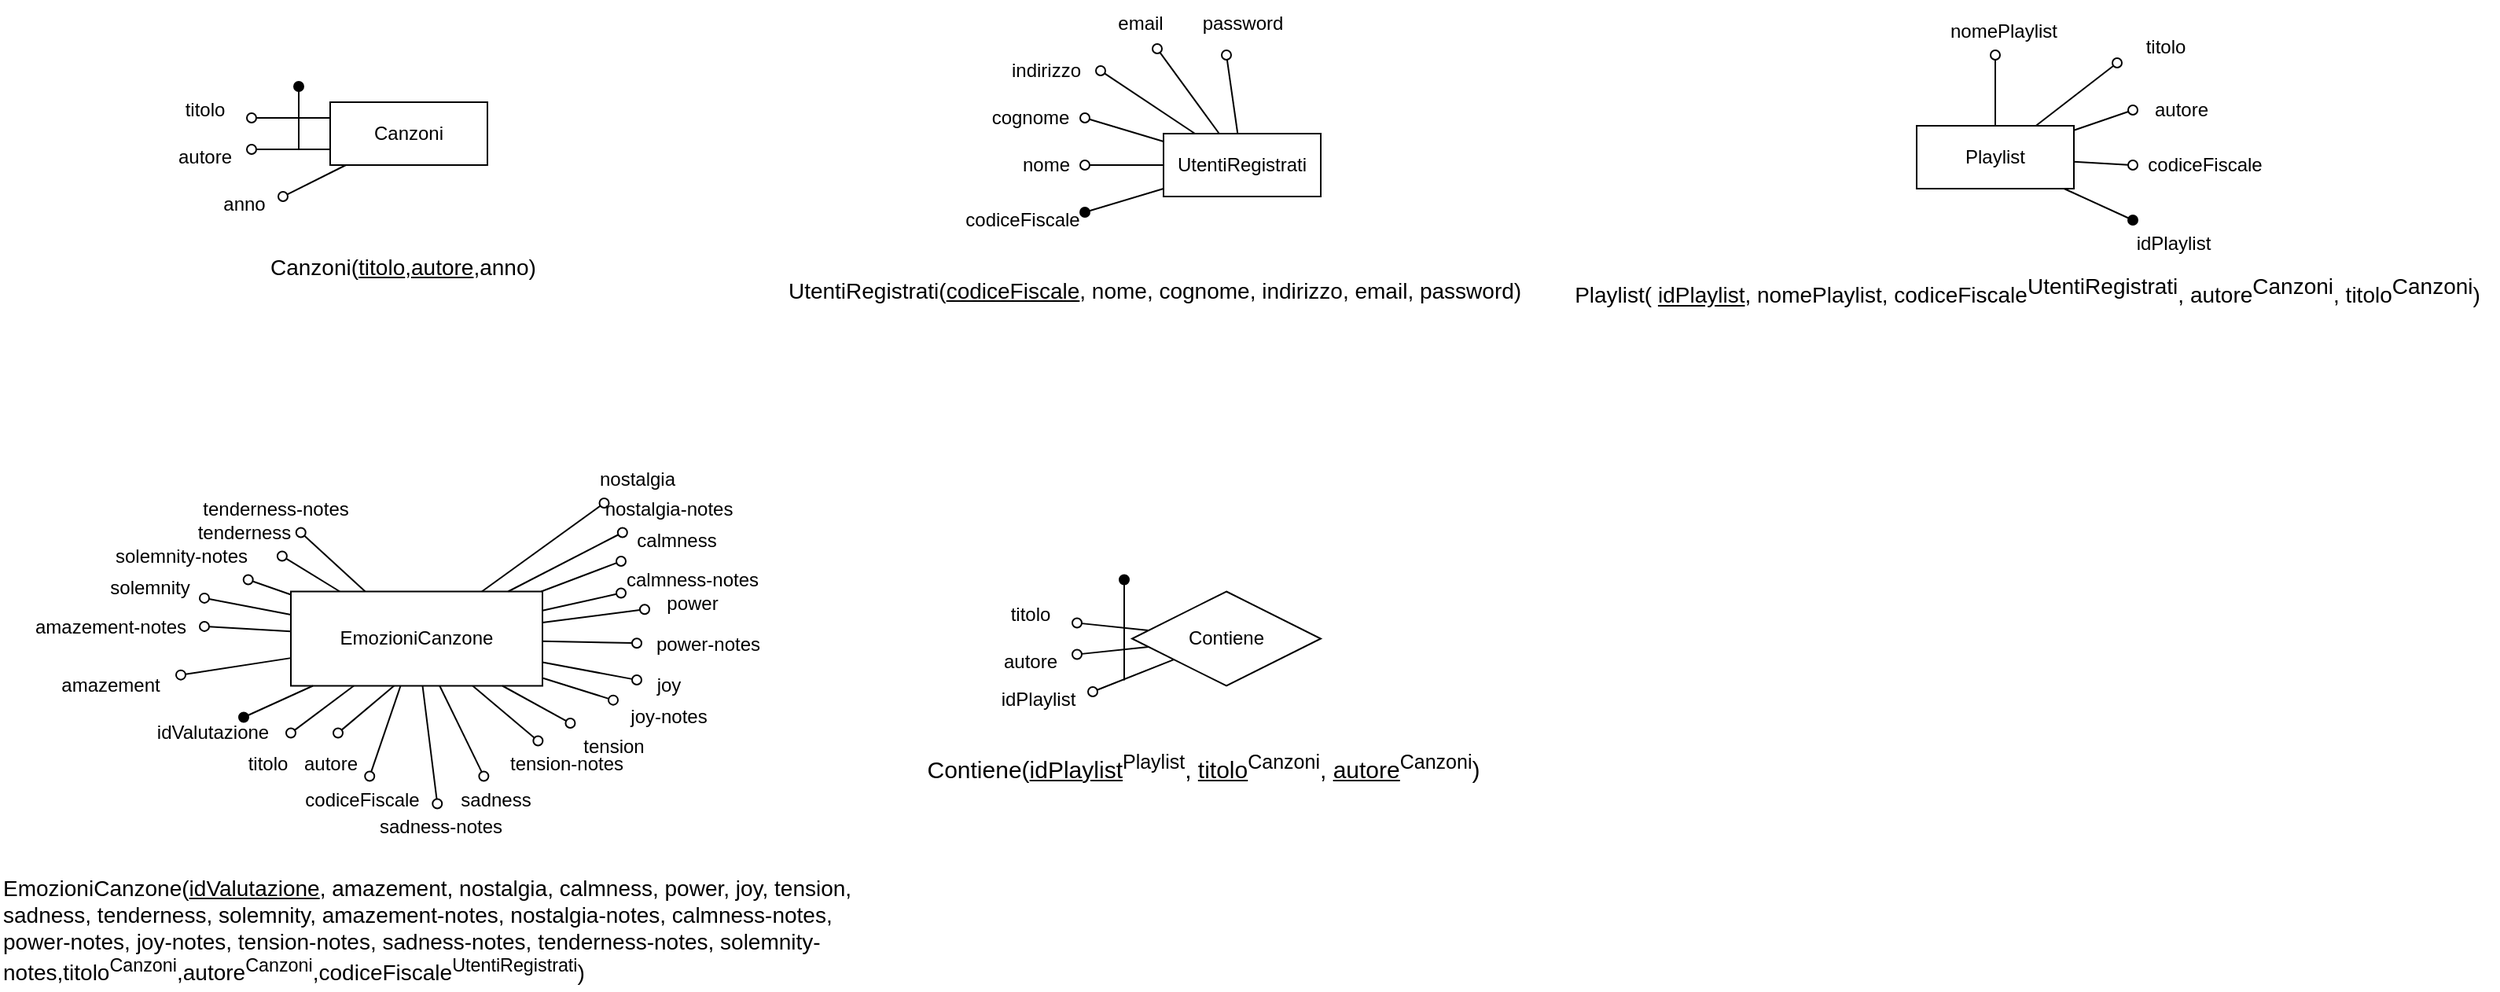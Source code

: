 <mxfile version="21.2.9" type="device">
  <diagram id="R2lEEEUBdFMjLlhIrx00" name="Page-1">
    <mxGraphModel dx="2607" dy="1447" grid="1" gridSize="10" guides="1" tooltips="1" connect="1" arrows="1" fold="1" page="1" pageScale="1" pageWidth="1654" pageHeight="1169" math="0" shadow="0" extFonts="Permanent Marker^https://fonts.googleapis.com/css?family=Permanent+Marker">
      <root>
        <mxCell id="0" />
        <mxCell id="1" parent="0" />
        <mxCell id="X9WCBh2QZouLG1bWIAwy-38" value="UtentiRegistrati" style="whiteSpace=wrap;html=1;align=center;" parent="1" vertex="1">
          <mxGeometry x="780" y="354" width="100" height="40" as="geometry" />
        </mxCell>
        <mxCell id="X9WCBh2QZouLG1bWIAwy-39" value="Playlist" style="whiteSpace=wrap;html=1;align=center;" parent="1" vertex="1">
          <mxGeometry x="1259" y="349" width="100" height="40" as="geometry" />
        </mxCell>
        <mxCell id="X9WCBh2QZouLG1bWIAwy-41" value="Canzoni" style="whiteSpace=wrap;html=1;align=center;" parent="1" vertex="1">
          <mxGeometry x="250" y="334" width="100" height="40" as="geometry" />
        </mxCell>
        <mxCell id="X9WCBh2QZouLG1bWIAwy-42" value="EmozioniCanzone" style="whiteSpace=wrap;html=1;align=center;" parent="1" vertex="1">
          <mxGeometry x="225" y="645.25" width="160" height="60" as="geometry" />
        </mxCell>
        <mxCell id="X9WCBh2QZouLG1bWIAwy-43" value="" style="endArrow=none;html=1;rounded=0;startArrow=oval;startFill=1;" parent="1" target="X9WCBh2QZouLG1bWIAwy-38" edge="1">
          <mxGeometry relative="1" as="geometry">
            <mxPoint x="730" y="404" as="sourcePoint" />
            <mxPoint x="800" y="394" as="targetPoint" />
          </mxGeometry>
        </mxCell>
        <mxCell id="X9WCBh2QZouLG1bWIAwy-44" value="" style="endArrow=none;html=1;rounded=0;startArrow=oval;startFill=0;" parent="1" target="X9WCBh2QZouLG1bWIAwy-38" edge="1">
          <mxGeometry relative="1" as="geometry">
            <mxPoint x="730" y="374" as="sourcePoint" />
            <mxPoint x="750" y="354" as="targetPoint" />
          </mxGeometry>
        </mxCell>
        <mxCell id="X9WCBh2QZouLG1bWIAwy-49" value="" style="endArrow=none;html=1;rounded=0;startArrow=oval;startFill=0;" parent="1" target="X9WCBh2QZouLG1bWIAwy-38" edge="1">
          <mxGeometry relative="1" as="geometry">
            <mxPoint x="730" y="344" as="sourcePoint" />
            <mxPoint x="770" y="334" as="targetPoint" />
          </mxGeometry>
        </mxCell>
        <mxCell id="X9WCBh2QZouLG1bWIAwy-50" value="" style="endArrow=none;html=1;rounded=0;startArrow=oval;startFill=0;" parent="1" target="X9WCBh2QZouLG1bWIAwy-38" edge="1">
          <mxGeometry relative="1" as="geometry">
            <mxPoint x="740" y="314" as="sourcePoint" />
            <mxPoint x="790" y="304" as="targetPoint" />
          </mxGeometry>
        </mxCell>
        <mxCell id="X9WCBh2QZouLG1bWIAwy-51" value="" style="endArrow=none;html=1;rounded=0;startArrow=oval;startFill=0;exitX=0.72;exitY=1.033;exitDx=0;exitDy=0;exitPerimeter=0;" parent="1" source="X9WCBh2QZouLG1bWIAwy-58" target="X9WCBh2QZouLG1bWIAwy-38" edge="1">
          <mxGeometry relative="1" as="geometry">
            <mxPoint x="780" y="304" as="sourcePoint" />
            <mxPoint x="840" y="294" as="targetPoint" />
          </mxGeometry>
        </mxCell>
        <mxCell id="X9WCBh2QZouLG1bWIAwy-52" value="" style="endArrow=none;html=1;rounded=0;startArrow=oval;startFill=0;" parent="1" target="X9WCBh2QZouLG1bWIAwy-38" edge="1">
          <mxGeometry relative="1" as="geometry">
            <mxPoint x="820" y="304" as="sourcePoint" />
            <mxPoint x="880" y="284" as="targetPoint" />
          </mxGeometry>
        </mxCell>
        <mxCell id="X9WCBh2QZouLG1bWIAwy-54" value="codiceFiscale" style="text;html=1;align=center;verticalAlign=middle;resizable=0;points=[];autosize=1;strokeColor=none;fillColor=none;" parent="1" vertex="1">
          <mxGeometry x="640" y="394" width="100" height="30" as="geometry" />
        </mxCell>
        <mxCell id="X9WCBh2QZouLG1bWIAwy-55" value="nome" style="text;html=1;align=center;verticalAlign=middle;resizable=0;points=[];autosize=1;strokeColor=none;fillColor=none;" parent="1" vertex="1">
          <mxGeometry x="680" y="359" width="50" height="30" as="geometry" />
        </mxCell>
        <mxCell id="X9WCBh2QZouLG1bWIAwy-56" value="cognome" style="text;html=1;align=center;verticalAlign=middle;resizable=0;points=[];autosize=1;strokeColor=none;fillColor=none;" parent="1" vertex="1">
          <mxGeometry x="660" y="329" width="70" height="30" as="geometry" />
        </mxCell>
        <mxCell id="X9WCBh2QZouLG1bWIAwy-57" value="indirizzo" style="text;html=1;align=center;verticalAlign=middle;resizable=0;points=[];autosize=1;strokeColor=none;fillColor=none;" parent="1" vertex="1">
          <mxGeometry x="670" y="299" width="70" height="30" as="geometry" />
        </mxCell>
        <mxCell id="X9WCBh2QZouLG1bWIAwy-58" value="email" style="text;html=1;align=center;verticalAlign=middle;resizable=0;points=[];autosize=1;strokeColor=none;fillColor=none;" parent="1" vertex="1">
          <mxGeometry x="740" y="269" width="50" height="30" as="geometry" />
        </mxCell>
        <mxCell id="X9WCBh2QZouLG1bWIAwy-59" value="password" style="text;html=1;align=center;verticalAlign=middle;resizable=0;points=[];autosize=1;strokeColor=none;fillColor=none;" parent="1" vertex="1">
          <mxGeometry x="795" y="269" width="70" height="30" as="geometry" />
        </mxCell>
        <mxCell id="X9WCBh2QZouLG1bWIAwy-60" value="" style="endArrow=none;html=1;rounded=0;startArrow=oval;startFill=1;" parent="1" target="X9WCBh2QZouLG1bWIAwy-39" edge="1">
          <mxGeometry relative="1" as="geometry">
            <mxPoint x="1396.5" y="409" as="sourcePoint" />
            <mxPoint x="1236.5" y="409" as="targetPoint" />
          </mxGeometry>
        </mxCell>
        <mxCell id="X9WCBh2QZouLG1bWIAwy-61" value="idPlaylist" style="text;html=1;align=center;verticalAlign=middle;resizable=0;points=[];autosize=1;strokeColor=none;fillColor=none;" parent="1" vertex="1">
          <mxGeometry x="1386.5" y="409" width="70" height="30" as="geometry" />
        </mxCell>
        <mxCell id="X9WCBh2QZouLG1bWIAwy-63" value="" style="endArrow=none;html=1;rounded=0;startArrow=oval;startFill=0;entryX=0;entryY=0.25;entryDx=0;entryDy=0;" parent="1" target="X9WCBh2QZouLG1bWIAwy-41" edge="1">
          <mxGeometry relative="1" as="geometry">
            <mxPoint x="200" y="344" as="sourcePoint" />
            <mxPoint x="230" y="384" as="targetPoint" />
          </mxGeometry>
        </mxCell>
        <mxCell id="X9WCBh2QZouLG1bWIAwy-64" value="" style="endArrow=none;html=1;rounded=0;startArrow=oval;startFill=0;entryX=0;entryY=0.75;entryDx=0;entryDy=0;" parent="1" target="X9WCBh2QZouLG1bWIAwy-41" edge="1">
          <mxGeometry relative="1" as="geometry">
            <mxPoint x="200" y="364" as="sourcePoint" />
            <mxPoint x="290" y="419" as="targetPoint" />
          </mxGeometry>
        </mxCell>
        <mxCell id="X9WCBh2QZouLG1bWIAwy-65" value="" style="endArrow=none;html=1;rounded=0;startArrow=oval;startFill=0;" parent="1" target="X9WCBh2QZouLG1bWIAwy-41" edge="1">
          <mxGeometry relative="1" as="geometry">
            <mxPoint x="220" y="394" as="sourcePoint" />
            <mxPoint x="300" y="424" as="targetPoint" />
          </mxGeometry>
        </mxCell>
        <mxCell id="X9WCBh2QZouLG1bWIAwy-67" value="titolo" style="text;html=1;align=center;verticalAlign=middle;resizable=0;points=[];autosize=1;strokeColor=none;fillColor=none;" parent="1" vertex="1">
          <mxGeometry x="145" y="324" width="50" height="30" as="geometry" />
        </mxCell>
        <mxCell id="X9WCBh2QZouLG1bWIAwy-68" value="autore" style="text;html=1;align=center;verticalAlign=middle;resizable=0;points=[];autosize=1;strokeColor=none;fillColor=none;" parent="1" vertex="1">
          <mxGeometry x="140" y="354" width="60" height="30" as="geometry" />
        </mxCell>
        <mxCell id="X9WCBh2QZouLG1bWIAwy-70" value="" style="endArrow=none;html=1;rounded=0;startArrow=oval;startFill=1;" parent="1" edge="1">
          <mxGeometry relative="1" as="geometry">
            <mxPoint x="230" y="324" as="sourcePoint" />
            <mxPoint x="230" y="364" as="targetPoint" />
          </mxGeometry>
        </mxCell>
        <mxCell id="X9WCBh2QZouLG1bWIAwy-71" value="anno" style="text;html=1;align=center;verticalAlign=middle;resizable=0;points=[];autosize=1;strokeColor=none;fillColor=none;" parent="1" vertex="1">
          <mxGeometry x="170" y="384" width="50" height="30" as="geometry" />
        </mxCell>
        <mxCell id="X9WCBh2QZouLG1bWIAwy-72" value="" style="endArrow=none;html=1;rounded=0;startArrow=oval;startFill=0;" parent="1" target="X9WCBh2QZouLG1bWIAwy-39" edge="1">
          <mxGeometry relative="1" as="geometry">
            <mxPoint x="1396.5" y="374" as="sourcePoint" />
            <mxPoint x="1486.5" y="359" as="targetPoint" />
          </mxGeometry>
        </mxCell>
        <mxCell id="X9WCBh2QZouLG1bWIAwy-73" value="codiceFiscale" style="text;html=1;align=center;verticalAlign=middle;resizable=0;points=[];autosize=1;strokeColor=none;fillColor=none;" parent="1" vertex="1">
          <mxGeometry x="1391.5" y="359" width="100" height="30" as="geometry" />
        </mxCell>
        <mxCell id="X9WCBh2QZouLG1bWIAwy-74" value="" style="endArrow=none;html=1;rounded=0;startArrow=oval;startFill=0;" parent="1" target="X9WCBh2QZouLG1bWIAwy-39" edge="1">
          <mxGeometry relative="1" as="geometry">
            <mxPoint x="1396.5" y="339" as="sourcePoint" />
            <mxPoint x="1366.5" y="343.5" as="targetPoint" />
          </mxGeometry>
        </mxCell>
        <mxCell id="X9WCBh2QZouLG1bWIAwy-75" value="" style="endArrow=none;html=1;rounded=0;startArrow=oval;startFill=0;" parent="1" target="X9WCBh2QZouLG1bWIAwy-39" edge="1">
          <mxGeometry relative="1" as="geometry">
            <mxPoint x="1386.5" y="309" as="sourcePoint" />
            <mxPoint x="1316.5" y="328.999" as="targetPoint" />
          </mxGeometry>
        </mxCell>
        <mxCell id="X9WCBh2QZouLG1bWIAwy-76" value="titolo" style="text;html=1;align=center;verticalAlign=middle;resizable=0;points=[];autosize=1;strokeColor=none;fillColor=none;" parent="1" vertex="1">
          <mxGeometry x="1391.5" y="284" width="50" height="30" as="geometry" />
        </mxCell>
        <mxCell id="X9WCBh2QZouLG1bWIAwy-77" value="autore" style="text;html=1;align=center;verticalAlign=middle;resizable=0;points=[];autosize=1;strokeColor=none;fillColor=none;" parent="1" vertex="1">
          <mxGeometry x="1396.5" y="324" width="60" height="30" as="geometry" />
        </mxCell>
        <mxCell id="X9WCBh2QZouLG1bWIAwy-78" value="" style="endArrow=none;html=1;rounded=0;startArrow=oval;startFill=1;" parent="1" target="X9WCBh2QZouLG1bWIAwy-42" edge="1">
          <mxGeometry relative="1" as="geometry">
            <mxPoint x="195" y="725.25" as="sourcePoint" />
            <mxPoint x="215" y="722.75" as="targetPoint" />
          </mxGeometry>
        </mxCell>
        <mxCell id="X9WCBh2QZouLG1bWIAwy-79" value="idValutazione" style="text;html=1;align=center;verticalAlign=middle;resizable=0;points=[];autosize=1;strokeColor=none;fillColor=none;" parent="1" vertex="1">
          <mxGeometry x="130" y="720.25" width="90" height="30" as="geometry" />
        </mxCell>
        <mxCell id="X9WCBh2QZouLG1bWIAwy-80" value="" style="endArrow=none;html=1;rounded=0;startArrow=oval;startFill=0;entryX=0.25;entryY=1;entryDx=0;entryDy=0;" parent="1" target="X9WCBh2QZouLG1bWIAwy-42" edge="1">
          <mxGeometry relative="1" as="geometry">
            <mxPoint x="225" y="735.25" as="sourcePoint" />
            <mxPoint x="285" y="750.25" as="targetPoint" />
          </mxGeometry>
        </mxCell>
        <mxCell id="X9WCBh2QZouLG1bWIAwy-81" value="titolo" style="text;html=1;align=center;verticalAlign=middle;resizable=0;points=[];autosize=1;strokeColor=none;fillColor=none;" parent="1" vertex="1">
          <mxGeometry x="185" y="740.25" width="50" height="30" as="geometry" />
        </mxCell>
        <mxCell id="X9WCBh2QZouLG1bWIAwy-82" value="" style="endArrow=none;html=1;rounded=0;startArrow=oval;startFill=0;entryX=0.41;entryY=1;entryDx=0;entryDy=0;entryPerimeter=0;" parent="1" target="X9WCBh2QZouLG1bWIAwy-42" edge="1">
          <mxGeometry relative="1" as="geometry">
            <mxPoint x="255" y="735.25" as="sourcePoint" />
            <mxPoint x="345" y="745.25" as="targetPoint" />
          </mxGeometry>
        </mxCell>
        <mxCell id="X9WCBh2QZouLG1bWIAwy-83" value="autore" style="text;html=1;align=center;verticalAlign=middle;resizable=0;points=[];autosize=1;strokeColor=none;fillColor=none;" parent="1" vertex="1">
          <mxGeometry x="220" y="740.25" width="60" height="30" as="geometry" />
        </mxCell>
        <mxCell id="X9WCBh2QZouLG1bWIAwy-85" value="" style="endArrow=none;html=1;rounded=0;startArrow=oval;startFill=0;" parent="1" source="X9WCBh2QZouLG1bWIAwy-104" target="X9WCBh2QZouLG1bWIAwy-42" edge="1">
          <mxGeometry relative="1" as="geometry">
            <mxPoint x="160" y="627.75" as="sourcePoint" />
            <mxPoint x="235" y="515.25" as="targetPoint" />
          </mxGeometry>
        </mxCell>
        <mxCell id="X9WCBh2QZouLG1bWIAwy-86" value="" style="endArrow=none;html=1;rounded=0;startArrow=oval;startFill=0;" parent="1" source="X9WCBh2QZouLG1bWIAwy-115" target="X9WCBh2QZouLG1bWIAwy-42" edge="1">
          <mxGeometry relative="1" as="geometry">
            <mxPoint x="460" y="637.75" as="sourcePoint" />
            <mxPoint x="485" y="595.25" as="targetPoint" />
          </mxGeometry>
        </mxCell>
        <mxCell id="X9WCBh2QZouLG1bWIAwy-87" value="" style="endArrow=none;html=1;rounded=0;startArrow=oval;startFill=0;" parent="1" source="X9WCBh2QZouLG1bWIAwy-116" target="X9WCBh2QZouLG1bWIAwy-42" edge="1">
          <mxGeometry relative="1" as="geometry">
            <mxPoint x="450" y="667.75" as="sourcePoint" />
            <mxPoint x="460" y="605.25" as="targetPoint" />
          </mxGeometry>
        </mxCell>
        <mxCell id="X9WCBh2QZouLG1bWIAwy-88" value="" style="endArrow=none;html=1;rounded=0;startArrow=oval;startFill=0;" parent="1" target="X9WCBh2QZouLG1bWIAwy-42" edge="1">
          <mxGeometry relative="1" as="geometry">
            <mxPoint x="435" y="646.264" as="sourcePoint" />
            <mxPoint x="430" y="565.25" as="targetPoint" />
          </mxGeometry>
        </mxCell>
        <mxCell id="X9WCBh2QZouLG1bWIAwy-89" value="" style="endArrow=none;html=1;rounded=0;startArrow=oval;startFill=0;" parent="1" source="X9WCBh2QZouLG1bWIAwy-114" target="X9WCBh2QZouLG1bWIAwy-42" edge="1">
          <mxGeometry relative="1" as="geometry">
            <mxPoint x="450" y="617.75" as="sourcePoint" />
            <mxPoint x="440" y="615.25" as="targetPoint" />
          </mxGeometry>
        </mxCell>
        <mxCell id="X9WCBh2QZouLG1bWIAwy-90" value="" style="endArrow=none;html=1;rounded=0;startArrow=oval;startFill=0;" parent="1" source="X9WCBh2QZouLG1bWIAwy-112" target="X9WCBh2QZouLG1bWIAwy-42" edge="1">
          <mxGeometry relative="1" as="geometry">
            <mxPoint x="430" y="577.75" as="sourcePoint" />
            <mxPoint x="400" y="565.25" as="targetPoint" />
          </mxGeometry>
        </mxCell>
        <mxCell id="X9WCBh2QZouLG1bWIAwy-91" value="" style="endArrow=none;html=1;rounded=0;startArrow=oval;startFill=0;" parent="1" source="X9WCBh2QZouLG1bWIAwy-111" target="X9WCBh2QZouLG1bWIAwy-42" edge="1">
          <mxGeometry relative="1" as="geometry">
            <mxPoint x="360" y="567.75" as="sourcePoint" />
            <mxPoint x="385" y="595.25" as="targetPoint" />
          </mxGeometry>
        </mxCell>
        <mxCell id="X9WCBh2QZouLG1bWIAwy-92" value="" style="endArrow=none;html=1;rounded=0;startArrow=oval;startFill=0;" parent="1" source="X9WCBh2QZouLG1bWIAwy-110" target="X9WCBh2QZouLG1bWIAwy-42" edge="1">
          <mxGeometry relative="1" as="geometry">
            <mxPoint x="400" y="599" as="sourcePoint" />
            <mxPoint x="340" y="565.25" as="targetPoint" />
          </mxGeometry>
        </mxCell>
        <mxCell id="X9WCBh2QZouLG1bWIAwy-93" value="" style="endArrow=none;html=1;rounded=0;startArrow=oval;startFill=0;" parent="1" source="X9WCBh2QZouLG1bWIAwy-109" target="X9WCBh2QZouLG1bWIAwy-42" edge="1">
          <mxGeometry relative="1" as="geometry">
            <mxPoint x="290" y="557.75" as="sourcePoint" />
            <mxPoint x="340" y="545.25" as="targetPoint" />
          </mxGeometry>
        </mxCell>
        <mxCell id="X9WCBh2QZouLG1bWIAwy-94" value="" style="endArrow=none;html=1;rounded=0;startArrow=oval;startFill=0;" parent="1" source="X9WCBh2QZouLG1bWIAwy-108" target="X9WCBh2QZouLG1bWIAwy-42" edge="1">
          <mxGeometry relative="1" as="geometry">
            <mxPoint x="260" y="565.75" as="sourcePoint" />
            <mxPoint x="290" y="515.25" as="targetPoint" />
          </mxGeometry>
        </mxCell>
        <mxCell id="X9WCBh2QZouLG1bWIAwy-95" value="" style="endArrow=none;html=1;rounded=0;startArrow=oval;startFill=0;" parent="1" source="X9WCBh2QZouLG1bWIAwy-106" target="X9WCBh2QZouLG1bWIAwy-42" edge="1">
          <mxGeometry relative="1" as="geometry">
            <mxPoint x="210" y="585.75" as="sourcePoint" />
            <mxPoint x="210" y="545.25" as="targetPoint" />
          </mxGeometry>
        </mxCell>
        <mxCell id="X9WCBh2QZouLG1bWIAwy-96" value="" style="endArrow=none;html=1;rounded=0;startArrow=oval;startFill=0;" parent="1" source="X9WCBh2QZouLG1bWIAwy-107" target="X9WCBh2QZouLG1bWIAwy-42" edge="1">
          <mxGeometry relative="1" as="geometry">
            <mxPoint x="230" y="567.75" as="sourcePoint" />
            <mxPoint x="290" y="585.25" as="targetPoint" />
          </mxGeometry>
        </mxCell>
        <mxCell id="X9WCBh2QZouLG1bWIAwy-97" value="" style="endArrow=none;html=1;rounded=0;startArrow=oval;startFill=0;" parent="1" target="X9WCBh2QZouLG1bWIAwy-42" edge="1">
          <mxGeometry relative="1" as="geometry">
            <mxPoint x="170" y="667.462" as="sourcePoint" />
            <mxPoint x="280" y="625.25" as="targetPoint" />
          </mxGeometry>
        </mxCell>
        <mxCell id="X9WCBh2QZouLG1bWIAwy-98" value="" style="endArrow=none;html=1;rounded=0;startArrow=oval;startFill=0;" parent="1" source="X9WCBh2QZouLG1bWIAwy-117" target="X9WCBh2QZouLG1bWIAwy-42" edge="1">
          <mxGeometry relative="1" as="geometry">
            <mxPoint x="450" y="687.75" as="sourcePoint" />
            <mxPoint x="425" y="555.25" as="targetPoint" />
          </mxGeometry>
        </mxCell>
        <mxCell id="X9WCBh2QZouLG1bWIAwy-99" value="" style="endArrow=none;html=1;rounded=0;startArrow=oval;startFill=0;" parent="1" source="X9WCBh2QZouLG1bWIAwy-120" target="X9WCBh2QZouLG1bWIAwy-42" edge="1">
          <mxGeometry relative="1" as="geometry">
            <mxPoint x="340" y="767.75" as="sourcePoint" />
            <mxPoint x="380" y="780.25" as="targetPoint" />
          </mxGeometry>
        </mxCell>
        <mxCell id="X9WCBh2QZouLG1bWIAwy-100" value="" style="endArrow=none;html=1;rounded=0;startArrow=oval;startFill=0;" parent="1" source="X9WCBh2QZouLG1bWIAwy-118" target="X9WCBh2QZouLG1bWIAwy-42" edge="1">
          <mxGeometry relative="1" as="geometry">
            <mxPoint x="425" y="707.75" as="sourcePoint" />
            <mxPoint x="460" y="740.25" as="targetPoint" />
          </mxGeometry>
        </mxCell>
        <mxCell id="X9WCBh2QZouLG1bWIAwy-101" value="" style="endArrow=none;html=1;rounded=0;startArrow=oval;startFill=0;" parent="1" source="X9WCBh2QZouLG1bWIAwy-121" target="X9WCBh2QZouLG1bWIAwy-42" edge="1">
          <mxGeometry relative="1" as="geometry">
            <mxPoint x="370" y="757.75" as="sourcePoint" />
            <mxPoint x="430" y="800.25" as="targetPoint" />
          </mxGeometry>
        </mxCell>
        <mxCell id="X9WCBh2QZouLG1bWIAwy-103" value="" style="endArrow=none;html=1;rounded=0;startArrow=oval;startFill=0;" parent="1" source="X9WCBh2QZouLG1bWIAwy-119" target="X9WCBh2QZouLG1bWIAwy-42" edge="1">
          <mxGeometry relative="1" as="geometry">
            <mxPoint x="410" y="737.75" as="sourcePoint" />
            <mxPoint x="430" y="785.25" as="targetPoint" />
          </mxGeometry>
        </mxCell>
        <mxCell id="X9WCBh2QZouLG1bWIAwy-104" value="amazement" style="text;html=1;align=center;verticalAlign=middle;resizable=0;points=[];autosize=1;strokeColor=none;fillColor=none;" parent="1" vertex="1">
          <mxGeometry x="65" y="690.25" width="90" height="30" as="geometry" />
        </mxCell>
        <mxCell id="X9WCBh2QZouLG1bWIAwy-105" value="amazement-notes" style="text;html=1;align=center;verticalAlign=middle;resizable=0;points=[];autosize=1;strokeColor=none;fillColor=none;" parent="1" vertex="1">
          <mxGeometry x="50" y="652.75" width="120" height="30" as="geometry" />
        </mxCell>
        <mxCell id="X9WCBh2QZouLG1bWIAwy-106" value="solemnity" style="text;html=1;align=center;verticalAlign=middle;resizable=0;points=[];autosize=1;strokeColor=none;fillColor=none;" parent="1" vertex="1">
          <mxGeometry x="100" y="627.75" width="70" height="30" as="geometry" />
        </mxCell>
        <mxCell id="X9WCBh2QZouLG1bWIAwy-107" value="solemnity-notes" style="text;html=1;align=center;verticalAlign=middle;resizable=0;points=[];autosize=1;strokeColor=none;fillColor=none;" parent="1" vertex="1">
          <mxGeometry x="100" y="607.75" width="110" height="30" as="geometry" />
        </mxCell>
        <mxCell id="X9WCBh2QZouLG1bWIAwy-108" value="tenderness" style="text;html=1;align=center;verticalAlign=middle;resizable=0;points=[];autosize=1;strokeColor=none;fillColor=none;" parent="1" vertex="1">
          <mxGeometry x="155" y="592.75" width="80" height="30" as="geometry" />
        </mxCell>
        <mxCell id="X9WCBh2QZouLG1bWIAwy-109" value="tenderness-notes" style="text;html=1;align=center;verticalAlign=middle;resizable=0;points=[];autosize=1;strokeColor=none;fillColor=none;" parent="1" vertex="1">
          <mxGeometry x="155" y="577.75" width="120" height="30" as="geometry" />
        </mxCell>
        <mxCell id="X9WCBh2QZouLG1bWIAwy-110" value="nostalgia" style="text;html=1;align=center;verticalAlign=middle;resizable=0;points=[];autosize=1;strokeColor=none;fillColor=none;" parent="1" vertex="1">
          <mxGeometry x="410" y="559" width="70" height="30" as="geometry" />
        </mxCell>
        <mxCell id="X9WCBh2QZouLG1bWIAwy-111" value="nostalgia-notes" style="text;html=1;align=center;verticalAlign=middle;resizable=0;points=[];autosize=1;strokeColor=none;fillColor=none;" parent="1" vertex="1">
          <mxGeometry x="415" y="577.75" width="100" height="30" as="geometry" />
        </mxCell>
        <mxCell id="X9WCBh2QZouLG1bWIAwy-112" value="calmness" style="text;html=1;align=center;verticalAlign=middle;resizable=0;points=[];autosize=1;strokeColor=none;fillColor=none;" parent="1" vertex="1">
          <mxGeometry x="435" y="597.75" width="70" height="30" as="geometry" />
        </mxCell>
        <mxCell id="X9WCBh2QZouLG1bWIAwy-113" value="calmness-notes" style="text;html=1;align=center;verticalAlign=middle;resizable=0;points=[];autosize=1;strokeColor=none;fillColor=none;" parent="1" vertex="1">
          <mxGeometry x="425" y="622.75" width="110" height="30" as="geometry" />
        </mxCell>
        <mxCell id="X9WCBh2QZouLG1bWIAwy-114" value="power" style="text;html=1;align=center;verticalAlign=middle;resizable=0;points=[];autosize=1;strokeColor=none;fillColor=none;" parent="1" vertex="1">
          <mxGeometry x="450" y="637.75" width="60" height="30" as="geometry" />
        </mxCell>
        <mxCell id="X9WCBh2QZouLG1bWIAwy-115" value="power-notes" style="text;html=1;align=center;verticalAlign=middle;resizable=0;points=[];autosize=1;strokeColor=none;fillColor=none;" parent="1" vertex="1">
          <mxGeometry x="445" y="664" width="90" height="30" as="geometry" />
        </mxCell>
        <mxCell id="X9WCBh2QZouLG1bWIAwy-116" value="joy" style="text;html=1;align=center;verticalAlign=middle;resizable=0;points=[];autosize=1;strokeColor=none;fillColor=none;" parent="1" vertex="1">
          <mxGeometry x="445" y="690.25" width="40" height="30" as="geometry" />
        </mxCell>
        <mxCell id="X9WCBh2QZouLG1bWIAwy-117" value="joy-notes" style="text;html=1;align=center;verticalAlign=middle;resizable=0;points=[];autosize=1;strokeColor=none;fillColor=none;" parent="1" vertex="1">
          <mxGeometry x="430" y="710.25" width="70" height="30" as="geometry" />
        </mxCell>
        <mxCell id="X9WCBh2QZouLG1bWIAwy-118" value="tension" style="text;html=1;align=center;verticalAlign=middle;resizable=0;points=[];autosize=1;strokeColor=none;fillColor=none;" parent="1" vertex="1">
          <mxGeometry x="400" y="729" width="60" height="30" as="geometry" />
        </mxCell>
        <mxCell id="X9WCBh2QZouLG1bWIAwy-119" value="tension-notes" style="text;html=1;align=center;verticalAlign=middle;resizable=0;points=[];autosize=1;strokeColor=none;fillColor=none;" parent="1" vertex="1">
          <mxGeometry x="350" y="740.25" width="100" height="30" as="geometry" />
        </mxCell>
        <mxCell id="X9WCBh2QZouLG1bWIAwy-120" value="sadness-notes" style="text;html=1;align=center;verticalAlign=middle;resizable=0;points=[];autosize=1;strokeColor=none;fillColor=none;" parent="1" vertex="1">
          <mxGeometry x="270" y="780.25" width="100" height="30" as="geometry" />
        </mxCell>
        <mxCell id="X9WCBh2QZouLG1bWIAwy-121" value="sadness" style="text;html=1;align=center;verticalAlign=middle;resizable=0;points=[];autosize=1;strokeColor=none;fillColor=none;" parent="1" vertex="1">
          <mxGeometry x="320" y="762.75" width="70" height="30" as="geometry" />
        </mxCell>
        <mxCell id="X9WCBh2QZouLG1bWIAwy-122" value="" style="endArrow=none;html=1;rounded=0;startArrow=oval;startFill=0;" parent="1" source="X9WCBh2QZouLG1bWIAwy-123" target="X9WCBh2QZouLG1bWIAwy-42" edge="1">
          <mxGeometry relative="1" as="geometry">
            <mxPoint x="290" y="777.75" as="sourcePoint" />
            <mxPoint x="295" y="775.25" as="targetPoint" />
          </mxGeometry>
        </mxCell>
        <mxCell id="X9WCBh2QZouLG1bWIAwy-123" value="codiceFiscale" style="text;html=1;align=center;verticalAlign=middle;resizable=0;points=[];autosize=1;strokeColor=none;fillColor=none;" parent="1" vertex="1">
          <mxGeometry x="220" y="762.75" width="100" height="30" as="geometry" />
        </mxCell>
        <mxCell id="X9WCBh2QZouLG1bWIAwy-130" value="Contiene" style="shape=rhombus;perimeter=rhombusPerimeter;whiteSpace=wrap;html=1;align=center;" parent="1" vertex="1">
          <mxGeometry x="760" y="645.25" width="120" height="60" as="geometry" />
        </mxCell>
        <mxCell id="NtJQgsT2kBxUMnVvbg84-1" value="" style="endArrow=none;html=1;rounded=0;startArrow=oval;startFill=0;" parent="1" target="X9WCBh2QZouLG1bWIAwy-39" edge="1">
          <mxGeometry relative="1" as="geometry">
            <mxPoint x="1309" y="304" as="sourcePoint" />
            <mxPoint x="1239" y="338.997" as="targetPoint" />
          </mxGeometry>
        </mxCell>
        <mxCell id="NtJQgsT2kBxUMnVvbg84-2" value="nomePlaylist" style="text;html=1;align=center;verticalAlign=middle;resizable=0;points=[];autosize=1;strokeColor=none;fillColor=none;" parent="1" vertex="1">
          <mxGeometry x="1269" y="274" width="90" height="30" as="geometry" />
        </mxCell>
        <mxCell id="uMZJFHJFrMh6VU6vfNvN-1" value="" style="endArrow=none;html=1;rounded=0;startArrow=oval;startFill=0;" edge="1" parent="1" target="X9WCBh2QZouLG1bWIAwy-130">
          <mxGeometry relative="1" as="geometry">
            <mxPoint x="725" y="665.25" as="sourcePoint" />
            <mxPoint x="775" y="665.25" as="targetPoint" />
          </mxGeometry>
        </mxCell>
        <mxCell id="uMZJFHJFrMh6VU6vfNvN-2" value="" style="endArrow=none;html=1;rounded=0;startArrow=oval;startFill=0;" edge="1" parent="1" target="X9WCBh2QZouLG1bWIAwy-130">
          <mxGeometry relative="1" as="geometry">
            <mxPoint x="725" y="685.25" as="sourcePoint" />
            <mxPoint x="775" y="685.25" as="targetPoint" />
          </mxGeometry>
        </mxCell>
        <mxCell id="uMZJFHJFrMh6VU6vfNvN-3" value="titolo" style="text;html=1;align=center;verticalAlign=middle;resizable=0;points=[];autosize=1;strokeColor=none;fillColor=none;" vertex="1" parent="1">
          <mxGeometry x="670" y="645.25" width="50" height="30" as="geometry" />
        </mxCell>
        <mxCell id="uMZJFHJFrMh6VU6vfNvN-4" value="autore" style="text;html=1;align=center;verticalAlign=middle;resizable=0;points=[];autosize=1;strokeColor=none;fillColor=none;" vertex="1" parent="1">
          <mxGeometry x="665" y="675.25" width="60" height="30" as="geometry" />
        </mxCell>
        <mxCell id="uMZJFHJFrMh6VU6vfNvN-5" value="" style="endArrow=none;html=1;rounded=0;startArrow=oval;startFill=1;" edge="1" parent="1">
          <mxGeometry relative="1" as="geometry">
            <mxPoint x="755" y="637.75" as="sourcePoint" />
            <mxPoint x="755" y="701.75" as="targetPoint" />
          </mxGeometry>
        </mxCell>
        <mxCell id="uMZJFHJFrMh6VU6vfNvN-6" value="idPlaylist" style="text;html=1;align=center;verticalAlign=middle;resizable=0;points=[];autosize=1;strokeColor=none;fillColor=none;" vertex="1" parent="1">
          <mxGeometry x="665" y="699" width="70" height="30" as="geometry" />
        </mxCell>
        <mxCell id="uMZJFHJFrMh6VU6vfNvN-7" value="" style="endArrow=none;html=1;rounded=0;startArrow=oval;startFill=0;" edge="1" parent="1" target="X9WCBh2QZouLG1bWIAwy-130">
          <mxGeometry relative="1" as="geometry">
            <mxPoint x="735" y="709" as="sourcePoint" />
            <mxPoint x="780" y="690" as="targetPoint" />
          </mxGeometry>
        </mxCell>
        <mxCell id="uMZJFHJFrMh6VU6vfNvN-9" value="Contiene(&lt;u&gt;idPlaylist&lt;/u&gt;&lt;sup style=&quot;&quot;&gt;Playlist&lt;/sup&gt;, &lt;u&gt;titolo&lt;/u&gt;&lt;sup style=&quot;&quot;&gt;Canzoni&lt;/sup&gt;, &lt;u&gt;autore&lt;/u&gt;&lt;sup style=&quot;&quot;&gt;Canzoni&lt;/sup&gt;)" style="text;html=1;align=center;verticalAlign=top;resizable=0;points=[];autosize=1;strokeColor=none;fillColor=none;fontSize=15;" vertex="1" parent="1">
          <mxGeometry x="615" y="740.25" width="380" height="30" as="geometry" />
        </mxCell>
        <mxCell id="uMZJFHJFrMh6VU6vfNvN-11" value="EmozioniCanzone(&lt;u&gt;idValutazione&lt;/u&gt;, amazement, nostalgia, calmness, power, joy, tension, sadness, tenderness, solemnity, amazement-notes, nostalgia-notes, calmness-notes, power-notes, joy-notes, tension-notes, sadness-notes, tenderness-notes, solemnity-notes,titolo&lt;sup&gt;Canzoni&lt;/sup&gt;,autore&lt;sup&gt;Canzoni&lt;/sup&gt;,codiceFiscale&lt;sup&gt;UtentiRegistrati&lt;/sup&gt;)" style="text;whiteSpace=wrap;html=1;fontSize=14;" vertex="1" parent="1">
          <mxGeometry x="40" y="819" width="560" height="80" as="geometry" />
        </mxCell>
        <mxCell id="uMZJFHJFrMh6VU6vfNvN-12" value="UtentiRegistrati(&lt;u&gt;codiceFiscale&lt;/u&gt;, nome, cognome, indirizzo, email, password)" style="text;html=1;align=center;verticalAlign=middle;resizable=0;points=[];autosize=1;strokeColor=none;fillColor=none;fontSize=14;" vertex="1" parent="1">
          <mxGeometry x="529" y="439" width="490" height="30" as="geometry" />
        </mxCell>
        <mxCell id="uMZJFHJFrMh6VU6vfNvN-13" value="Playlist( &lt;u&gt;idPlaylist&lt;/u&gt;, nomePlaylist, codiceFiscale&lt;sup style=&quot;font-size: 14px;&quot;&gt;UtentiRegistrati&lt;/sup&gt;, autore&lt;sup style=&quot;font-size: 14px;&quot;&gt;Canzoni&lt;/sup&gt;, titolo&lt;sup style=&quot;font-size: 14px;&quot;&gt;Canzoni&lt;/sup&gt;)" style="text;html=1;align=center;verticalAlign=middle;resizable=0;points=[];autosize=1;strokeColor=none;fillColor=none;fontSize=14;" vertex="1" parent="1">
          <mxGeometry x="1029" y="434" width="600" height="40" as="geometry" />
        </mxCell>
        <mxCell id="uMZJFHJFrMh6VU6vfNvN-15" value="Canzoni(&lt;u&gt;titolo&lt;/u&gt;,&lt;u&gt;autore&lt;/u&gt;,anno)" style="text;whiteSpace=wrap;html=1;fontSize=14;" vertex="1" parent="1">
          <mxGeometry x="210" y="424" width="180" height="40" as="geometry" />
        </mxCell>
      </root>
    </mxGraphModel>
  </diagram>
</mxfile>
